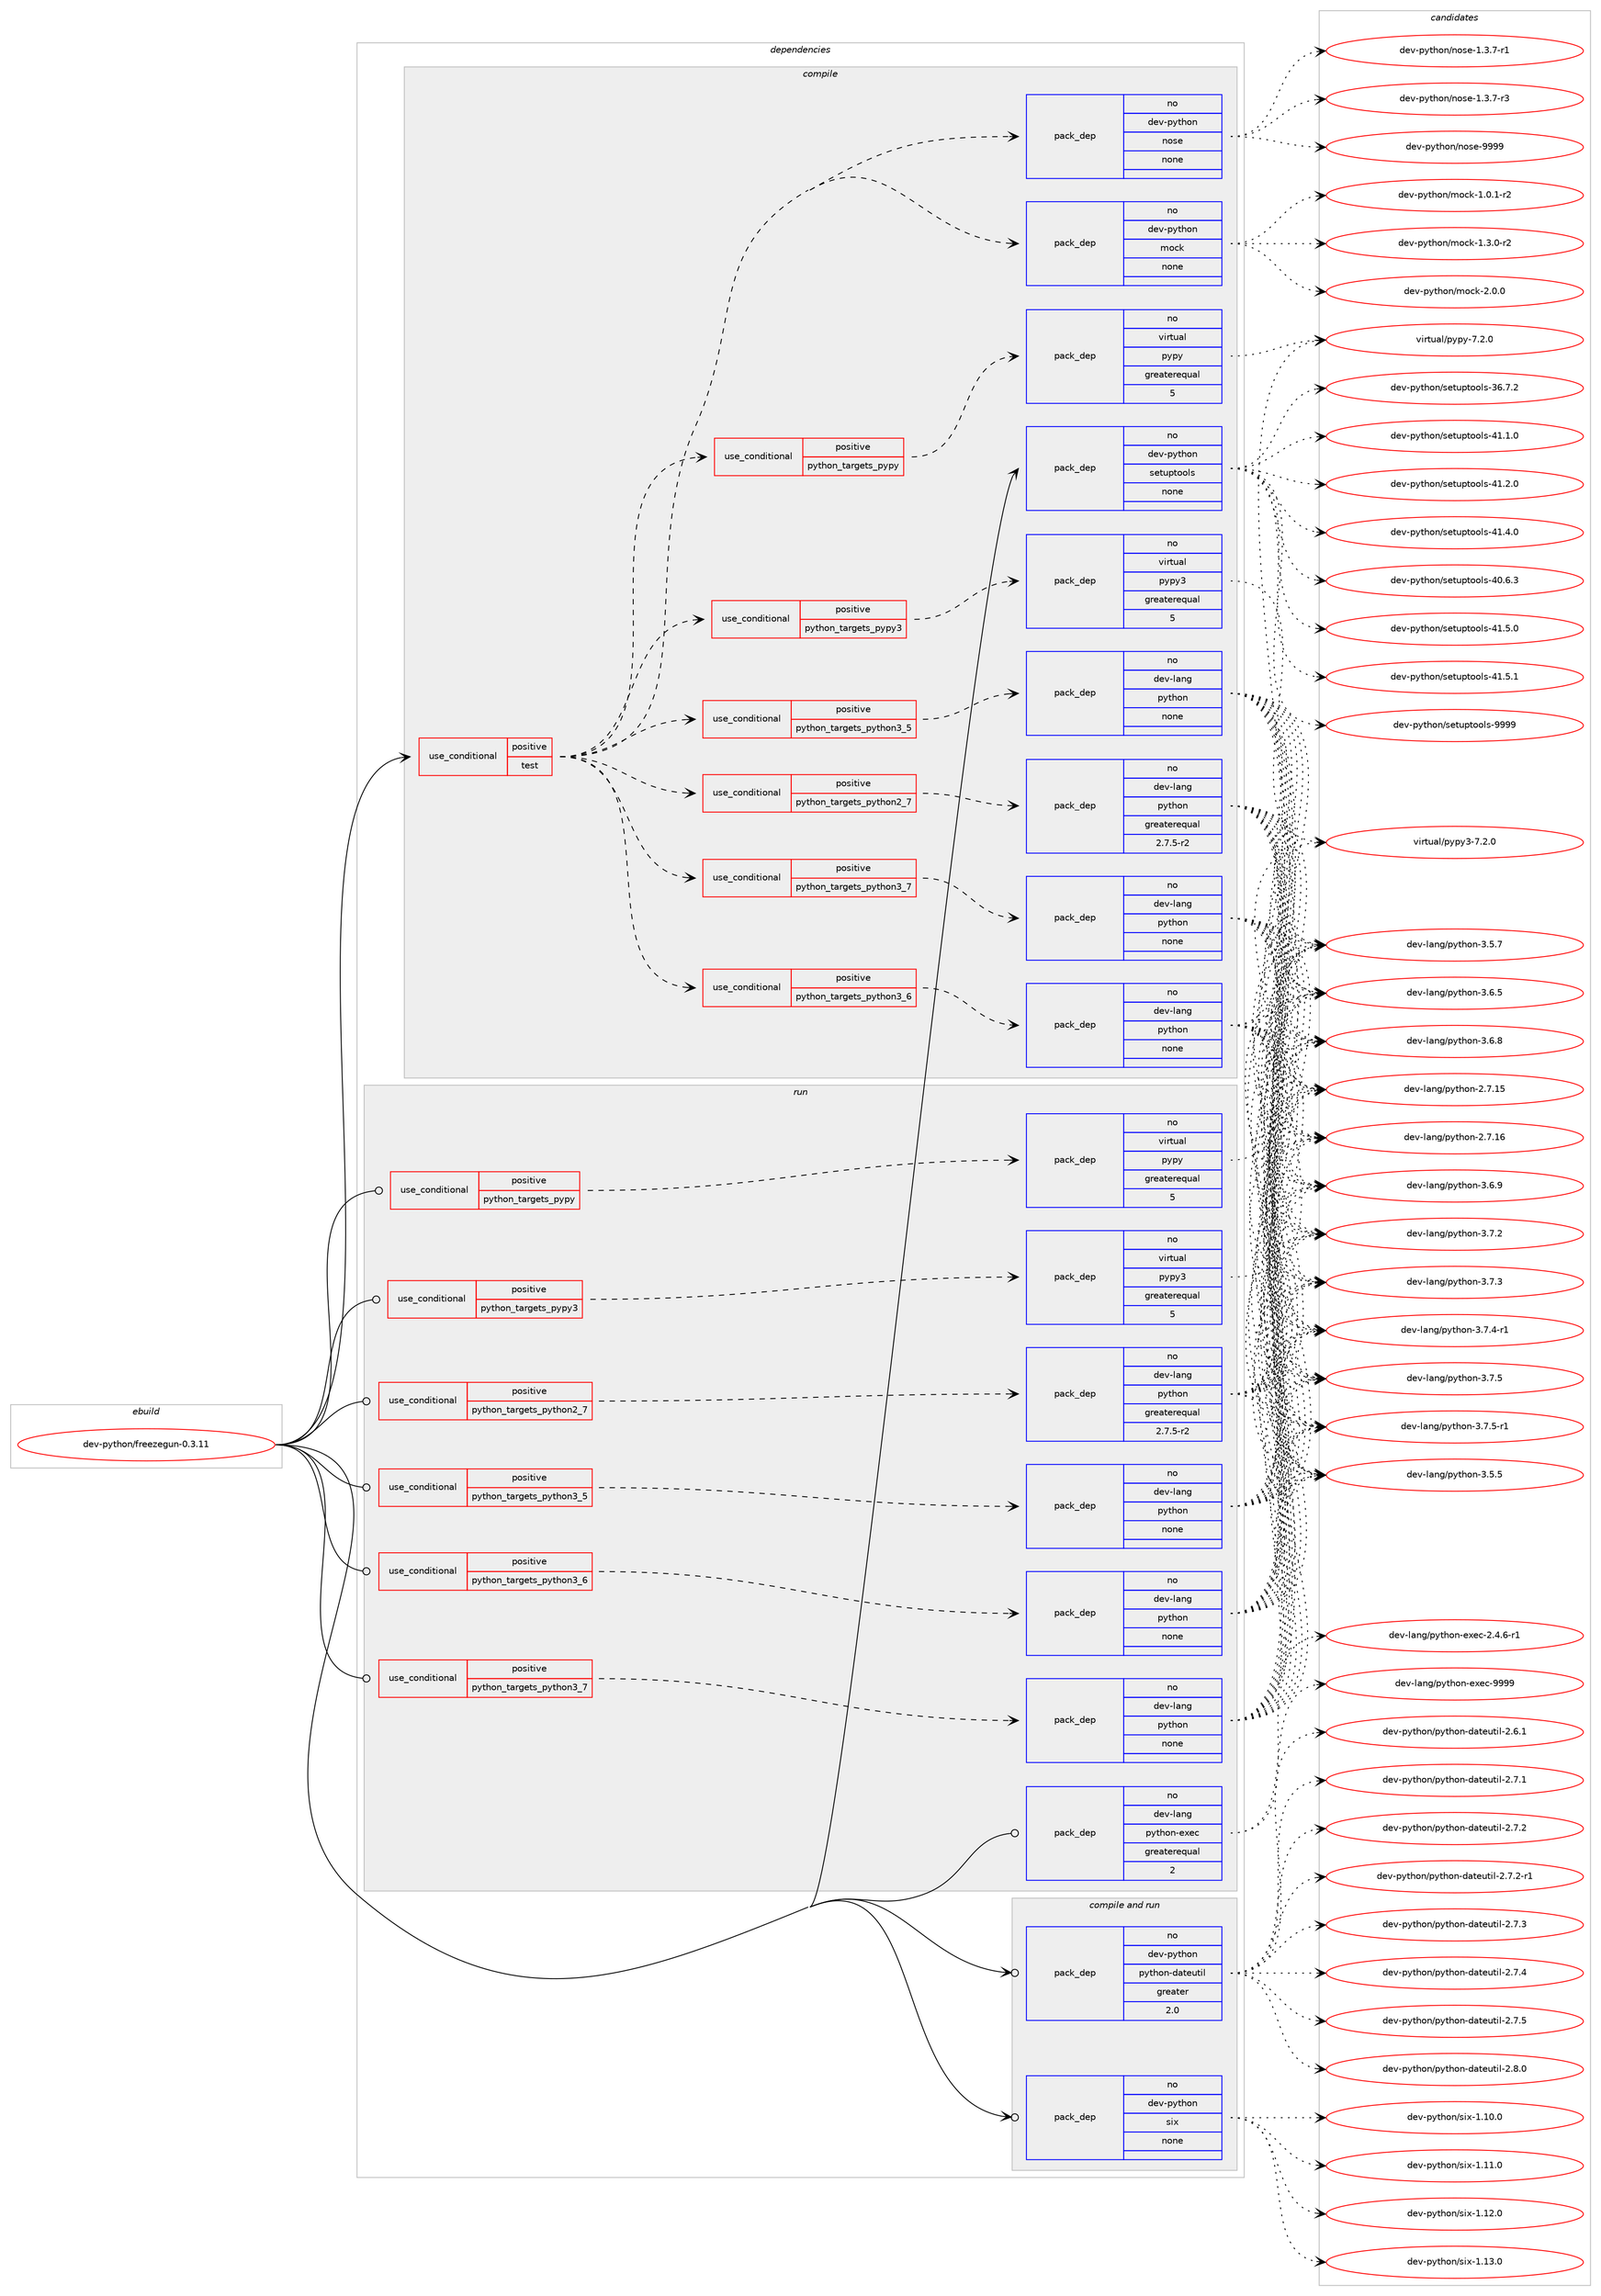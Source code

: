 digraph prolog {

# *************
# Graph options
# *************

newrank=true;
concentrate=true;
compound=true;
graph [rankdir=LR,fontname=Helvetica,fontsize=10,ranksep=1.5];#, ranksep=2.5, nodesep=0.2];
edge  [arrowhead=vee];
node  [fontname=Helvetica,fontsize=10];

# **********
# The ebuild
# **********

subgraph cluster_leftcol {
color=gray;
rank=same;
label=<<i>ebuild</i>>;
id [label="dev-python/freezegun-0.3.11", color=red, width=4, href="../dev-python/freezegun-0.3.11.svg"];
}

# ****************
# The dependencies
# ****************

subgraph cluster_midcol {
color=gray;
label=<<i>dependencies</i>>;
subgraph cluster_compile {
fillcolor="#eeeeee";
style=filled;
label=<<i>compile</i>>;
subgraph cond139757 {
dependency605837 [label=<<TABLE BORDER="0" CELLBORDER="1" CELLSPACING="0" CELLPADDING="4"><TR><TD ROWSPAN="3" CELLPADDING="10">use_conditional</TD></TR><TR><TD>positive</TD></TR><TR><TD>test</TD></TR></TABLE>>, shape=none, color=red];
subgraph cond139758 {
dependency605838 [label=<<TABLE BORDER="0" CELLBORDER="1" CELLSPACING="0" CELLPADDING="4"><TR><TD ROWSPAN="3" CELLPADDING="10">use_conditional</TD></TR><TR><TD>positive</TD></TR><TR><TD>python_targets_pypy</TD></TR></TABLE>>, shape=none, color=red];
subgraph pack454283 {
dependency605839 [label=<<TABLE BORDER="0" CELLBORDER="1" CELLSPACING="0" CELLPADDING="4" WIDTH="220"><TR><TD ROWSPAN="6" CELLPADDING="30">pack_dep</TD></TR><TR><TD WIDTH="110">no</TD></TR><TR><TD>virtual</TD></TR><TR><TD>pypy</TD></TR><TR><TD>greaterequal</TD></TR><TR><TD>5</TD></TR></TABLE>>, shape=none, color=blue];
}
dependency605838:e -> dependency605839:w [weight=20,style="dashed",arrowhead="vee"];
}
dependency605837:e -> dependency605838:w [weight=20,style="dashed",arrowhead="vee"];
subgraph cond139759 {
dependency605840 [label=<<TABLE BORDER="0" CELLBORDER="1" CELLSPACING="0" CELLPADDING="4"><TR><TD ROWSPAN="3" CELLPADDING="10">use_conditional</TD></TR><TR><TD>positive</TD></TR><TR><TD>python_targets_pypy3</TD></TR></TABLE>>, shape=none, color=red];
subgraph pack454284 {
dependency605841 [label=<<TABLE BORDER="0" CELLBORDER="1" CELLSPACING="0" CELLPADDING="4" WIDTH="220"><TR><TD ROWSPAN="6" CELLPADDING="30">pack_dep</TD></TR><TR><TD WIDTH="110">no</TD></TR><TR><TD>virtual</TD></TR><TR><TD>pypy3</TD></TR><TR><TD>greaterequal</TD></TR><TR><TD>5</TD></TR></TABLE>>, shape=none, color=blue];
}
dependency605840:e -> dependency605841:w [weight=20,style="dashed",arrowhead="vee"];
}
dependency605837:e -> dependency605840:w [weight=20,style="dashed",arrowhead="vee"];
subgraph cond139760 {
dependency605842 [label=<<TABLE BORDER="0" CELLBORDER="1" CELLSPACING="0" CELLPADDING="4"><TR><TD ROWSPAN="3" CELLPADDING="10">use_conditional</TD></TR><TR><TD>positive</TD></TR><TR><TD>python_targets_python2_7</TD></TR></TABLE>>, shape=none, color=red];
subgraph pack454285 {
dependency605843 [label=<<TABLE BORDER="0" CELLBORDER="1" CELLSPACING="0" CELLPADDING="4" WIDTH="220"><TR><TD ROWSPAN="6" CELLPADDING="30">pack_dep</TD></TR><TR><TD WIDTH="110">no</TD></TR><TR><TD>dev-lang</TD></TR><TR><TD>python</TD></TR><TR><TD>greaterequal</TD></TR><TR><TD>2.7.5-r2</TD></TR></TABLE>>, shape=none, color=blue];
}
dependency605842:e -> dependency605843:w [weight=20,style="dashed",arrowhead="vee"];
}
dependency605837:e -> dependency605842:w [weight=20,style="dashed",arrowhead="vee"];
subgraph cond139761 {
dependency605844 [label=<<TABLE BORDER="0" CELLBORDER="1" CELLSPACING="0" CELLPADDING="4"><TR><TD ROWSPAN="3" CELLPADDING="10">use_conditional</TD></TR><TR><TD>positive</TD></TR><TR><TD>python_targets_python3_5</TD></TR></TABLE>>, shape=none, color=red];
subgraph pack454286 {
dependency605845 [label=<<TABLE BORDER="0" CELLBORDER="1" CELLSPACING="0" CELLPADDING="4" WIDTH="220"><TR><TD ROWSPAN="6" CELLPADDING="30">pack_dep</TD></TR><TR><TD WIDTH="110">no</TD></TR><TR><TD>dev-lang</TD></TR><TR><TD>python</TD></TR><TR><TD>none</TD></TR><TR><TD></TD></TR></TABLE>>, shape=none, color=blue];
}
dependency605844:e -> dependency605845:w [weight=20,style="dashed",arrowhead="vee"];
}
dependency605837:e -> dependency605844:w [weight=20,style="dashed",arrowhead="vee"];
subgraph cond139762 {
dependency605846 [label=<<TABLE BORDER="0" CELLBORDER="1" CELLSPACING="0" CELLPADDING="4"><TR><TD ROWSPAN="3" CELLPADDING="10">use_conditional</TD></TR><TR><TD>positive</TD></TR><TR><TD>python_targets_python3_6</TD></TR></TABLE>>, shape=none, color=red];
subgraph pack454287 {
dependency605847 [label=<<TABLE BORDER="0" CELLBORDER="1" CELLSPACING="0" CELLPADDING="4" WIDTH="220"><TR><TD ROWSPAN="6" CELLPADDING="30">pack_dep</TD></TR><TR><TD WIDTH="110">no</TD></TR><TR><TD>dev-lang</TD></TR><TR><TD>python</TD></TR><TR><TD>none</TD></TR><TR><TD></TD></TR></TABLE>>, shape=none, color=blue];
}
dependency605846:e -> dependency605847:w [weight=20,style="dashed",arrowhead="vee"];
}
dependency605837:e -> dependency605846:w [weight=20,style="dashed",arrowhead="vee"];
subgraph cond139763 {
dependency605848 [label=<<TABLE BORDER="0" CELLBORDER="1" CELLSPACING="0" CELLPADDING="4"><TR><TD ROWSPAN="3" CELLPADDING="10">use_conditional</TD></TR><TR><TD>positive</TD></TR><TR><TD>python_targets_python3_7</TD></TR></TABLE>>, shape=none, color=red];
subgraph pack454288 {
dependency605849 [label=<<TABLE BORDER="0" CELLBORDER="1" CELLSPACING="0" CELLPADDING="4" WIDTH="220"><TR><TD ROWSPAN="6" CELLPADDING="30">pack_dep</TD></TR><TR><TD WIDTH="110">no</TD></TR><TR><TD>dev-lang</TD></TR><TR><TD>python</TD></TR><TR><TD>none</TD></TR><TR><TD></TD></TR></TABLE>>, shape=none, color=blue];
}
dependency605848:e -> dependency605849:w [weight=20,style="dashed",arrowhead="vee"];
}
dependency605837:e -> dependency605848:w [weight=20,style="dashed",arrowhead="vee"];
subgraph pack454289 {
dependency605850 [label=<<TABLE BORDER="0" CELLBORDER="1" CELLSPACING="0" CELLPADDING="4" WIDTH="220"><TR><TD ROWSPAN="6" CELLPADDING="30">pack_dep</TD></TR><TR><TD WIDTH="110">no</TD></TR><TR><TD>dev-python</TD></TR><TR><TD>mock</TD></TR><TR><TD>none</TD></TR><TR><TD></TD></TR></TABLE>>, shape=none, color=blue];
}
dependency605837:e -> dependency605850:w [weight=20,style="dashed",arrowhead="vee"];
subgraph pack454290 {
dependency605851 [label=<<TABLE BORDER="0" CELLBORDER="1" CELLSPACING="0" CELLPADDING="4" WIDTH="220"><TR><TD ROWSPAN="6" CELLPADDING="30">pack_dep</TD></TR><TR><TD WIDTH="110">no</TD></TR><TR><TD>dev-python</TD></TR><TR><TD>nose</TD></TR><TR><TD>none</TD></TR><TR><TD></TD></TR></TABLE>>, shape=none, color=blue];
}
dependency605837:e -> dependency605851:w [weight=20,style="dashed",arrowhead="vee"];
}
id:e -> dependency605837:w [weight=20,style="solid",arrowhead="vee"];
subgraph pack454291 {
dependency605852 [label=<<TABLE BORDER="0" CELLBORDER="1" CELLSPACING="0" CELLPADDING="4" WIDTH="220"><TR><TD ROWSPAN="6" CELLPADDING="30">pack_dep</TD></TR><TR><TD WIDTH="110">no</TD></TR><TR><TD>dev-python</TD></TR><TR><TD>setuptools</TD></TR><TR><TD>none</TD></TR><TR><TD></TD></TR></TABLE>>, shape=none, color=blue];
}
id:e -> dependency605852:w [weight=20,style="solid",arrowhead="vee"];
}
subgraph cluster_compileandrun {
fillcolor="#eeeeee";
style=filled;
label=<<i>compile and run</i>>;
subgraph pack454292 {
dependency605853 [label=<<TABLE BORDER="0" CELLBORDER="1" CELLSPACING="0" CELLPADDING="4" WIDTH="220"><TR><TD ROWSPAN="6" CELLPADDING="30">pack_dep</TD></TR><TR><TD WIDTH="110">no</TD></TR><TR><TD>dev-python</TD></TR><TR><TD>python-dateutil</TD></TR><TR><TD>greater</TD></TR><TR><TD>2.0</TD></TR></TABLE>>, shape=none, color=blue];
}
id:e -> dependency605853:w [weight=20,style="solid",arrowhead="odotvee"];
subgraph pack454293 {
dependency605854 [label=<<TABLE BORDER="0" CELLBORDER="1" CELLSPACING="0" CELLPADDING="4" WIDTH="220"><TR><TD ROWSPAN="6" CELLPADDING="30">pack_dep</TD></TR><TR><TD WIDTH="110">no</TD></TR><TR><TD>dev-python</TD></TR><TR><TD>six</TD></TR><TR><TD>none</TD></TR><TR><TD></TD></TR></TABLE>>, shape=none, color=blue];
}
id:e -> dependency605854:w [weight=20,style="solid",arrowhead="odotvee"];
}
subgraph cluster_run {
fillcolor="#eeeeee";
style=filled;
label=<<i>run</i>>;
subgraph cond139764 {
dependency605855 [label=<<TABLE BORDER="0" CELLBORDER="1" CELLSPACING="0" CELLPADDING="4"><TR><TD ROWSPAN="3" CELLPADDING="10">use_conditional</TD></TR><TR><TD>positive</TD></TR><TR><TD>python_targets_pypy</TD></TR></TABLE>>, shape=none, color=red];
subgraph pack454294 {
dependency605856 [label=<<TABLE BORDER="0" CELLBORDER="1" CELLSPACING="0" CELLPADDING="4" WIDTH="220"><TR><TD ROWSPAN="6" CELLPADDING="30">pack_dep</TD></TR><TR><TD WIDTH="110">no</TD></TR><TR><TD>virtual</TD></TR><TR><TD>pypy</TD></TR><TR><TD>greaterequal</TD></TR><TR><TD>5</TD></TR></TABLE>>, shape=none, color=blue];
}
dependency605855:e -> dependency605856:w [weight=20,style="dashed",arrowhead="vee"];
}
id:e -> dependency605855:w [weight=20,style="solid",arrowhead="odot"];
subgraph cond139765 {
dependency605857 [label=<<TABLE BORDER="0" CELLBORDER="1" CELLSPACING="0" CELLPADDING="4"><TR><TD ROWSPAN="3" CELLPADDING="10">use_conditional</TD></TR><TR><TD>positive</TD></TR><TR><TD>python_targets_pypy3</TD></TR></TABLE>>, shape=none, color=red];
subgraph pack454295 {
dependency605858 [label=<<TABLE BORDER="0" CELLBORDER="1" CELLSPACING="0" CELLPADDING="4" WIDTH="220"><TR><TD ROWSPAN="6" CELLPADDING="30">pack_dep</TD></TR><TR><TD WIDTH="110">no</TD></TR><TR><TD>virtual</TD></TR><TR><TD>pypy3</TD></TR><TR><TD>greaterequal</TD></TR><TR><TD>5</TD></TR></TABLE>>, shape=none, color=blue];
}
dependency605857:e -> dependency605858:w [weight=20,style="dashed",arrowhead="vee"];
}
id:e -> dependency605857:w [weight=20,style="solid",arrowhead="odot"];
subgraph cond139766 {
dependency605859 [label=<<TABLE BORDER="0" CELLBORDER="1" CELLSPACING="0" CELLPADDING="4"><TR><TD ROWSPAN="3" CELLPADDING="10">use_conditional</TD></TR><TR><TD>positive</TD></TR><TR><TD>python_targets_python2_7</TD></TR></TABLE>>, shape=none, color=red];
subgraph pack454296 {
dependency605860 [label=<<TABLE BORDER="0" CELLBORDER="1" CELLSPACING="0" CELLPADDING="4" WIDTH="220"><TR><TD ROWSPAN="6" CELLPADDING="30">pack_dep</TD></TR><TR><TD WIDTH="110">no</TD></TR><TR><TD>dev-lang</TD></TR><TR><TD>python</TD></TR><TR><TD>greaterequal</TD></TR><TR><TD>2.7.5-r2</TD></TR></TABLE>>, shape=none, color=blue];
}
dependency605859:e -> dependency605860:w [weight=20,style="dashed",arrowhead="vee"];
}
id:e -> dependency605859:w [weight=20,style="solid",arrowhead="odot"];
subgraph cond139767 {
dependency605861 [label=<<TABLE BORDER="0" CELLBORDER="1" CELLSPACING="0" CELLPADDING="4"><TR><TD ROWSPAN="3" CELLPADDING="10">use_conditional</TD></TR><TR><TD>positive</TD></TR><TR><TD>python_targets_python3_5</TD></TR></TABLE>>, shape=none, color=red];
subgraph pack454297 {
dependency605862 [label=<<TABLE BORDER="0" CELLBORDER="1" CELLSPACING="0" CELLPADDING="4" WIDTH="220"><TR><TD ROWSPAN="6" CELLPADDING="30">pack_dep</TD></TR><TR><TD WIDTH="110">no</TD></TR><TR><TD>dev-lang</TD></TR><TR><TD>python</TD></TR><TR><TD>none</TD></TR><TR><TD></TD></TR></TABLE>>, shape=none, color=blue];
}
dependency605861:e -> dependency605862:w [weight=20,style="dashed",arrowhead="vee"];
}
id:e -> dependency605861:w [weight=20,style="solid",arrowhead="odot"];
subgraph cond139768 {
dependency605863 [label=<<TABLE BORDER="0" CELLBORDER="1" CELLSPACING="0" CELLPADDING="4"><TR><TD ROWSPAN="3" CELLPADDING="10">use_conditional</TD></TR><TR><TD>positive</TD></TR><TR><TD>python_targets_python3_6</TD></TR></TABLE>>, shape=none, color=red];
subgraph pack454298 {
dependency605864 [label=<<TABLE BORDER="0" CELLBORDER="1" CELLSPACING="0" CELLPADDING="4" WIDTH="220"><TR><TD ROWSPAN="6" CELLPADDING="30">pack_dep</TD></TR><TR><TD WIDTH="110">no</TD></TR><TR><TD>dev-lang</TD></TR><TR><TD>python</TD></TR><TR><TD>none</TD></TR><TR><TD></TD></TR></TABLE>>, shape=none, color=blue];
}
dependency605863:e -> dependency605864:w [weight=20,style="dashed",arrowhead="vee"];
}
id:e -> dependency605863:w [weight=20,style="solid",arrowhead="odot"];
subgraph cond139769 {
dependency605865 [label=<<TABLE BORDER="0" CELLBORDER="1" CELLSPACING="0" CELLPADDING="4"><TR><TD ROWSPAN="3" CELLPADDING="10">use_conditional</TD></TR><TR><TD>positive</TD></TR><TR><TD>python_targets_python3_7</TD></TR></TABLE>>, shape=none, color=red];
subgraph pack454299 {
dependency605866 [label=<<TABLE BORDER="0" CELLBORDER="1" CELLSPACING="0" CELLPADDING="4" WIDTH="220"><TR><TD ROWSPAN="6" CELLPADDING="30">pack_dep</TD></TR><TR><TD WIDTH="110">no</TD></TR><TR><TD>dev-lang</TD></TR><TR><TD>python</TD></TR><TR><TD>none</TD></TR><TR><TD></TD></TR></TABLE>>, shape=none, color=blue];
}
dependency605865:e -> dependency605866:w [weight=20,style="dashed",arrowhead="vee"];
}
id:e -> dependency605865:w [weight=20,style="solid",arrowhead="odot"];
subgraph pack454300 {
dependency605867 [label=<<TABLE BORDER="0" CELLBORDER="1" CELLSPACING="0" CELLPADDING="4" WIDTH="220"><TR><TD ROWSPAN="6" CELLPADDING="30">pack_dep</TD></TR><TR><TD WIDTH="110">no</TD></TR><TR><TD>dev-lang</TD></TR><TR><TD>python-exec</TD></TR><TR><TD>greaterequal</TD></TR><TR><TD>2</TD></TR></TABLE>>, shape=none, color=blue];
}
id:e -> dependency605867:w [weight=20,style="solid",arrowhead="odot"];
}
}

# **************
# The candidates
# **************

subgraph cluster_choices {
rank=same;
color=gray;
label=<<i>candidates</i>>;

subgraph choice454283 {
color=black;
nodesep=1;
choice1181051141161179710847112121112121455546504648 [label="virtual/pypy-7.2.0", color=red, width=4,href="../virtual/pypy-7.2.0.svg"];
dependency605839:e -> choice1181051141161179710847112121112121455546504648:w [style=dotted,weight="100"];
}
subgraph choice454284 {
color=black;
nodesep=1;
choice118105114116117971084711212111212151455546504648 [label="virtual/pypy3-7.2.0", color=red, width=4,href="../virtual/pypy3-7.2.0.svg"];
dependency605841:e -> choice118105114116117971084711212111212151455546504648:w [style=dotted,weight="100"];
}
subgraph choice454285 {
color=black;
nodesep=1;
choice10010111845108971101034711212111610411111045504655464953 [label="dev-lang/python-2.7.15", color=red, width=4,href="../dev-lang/python-2.7.15.svg"];
choice10010111845108971101034711212111610411111045504655464954 [label="dev-lang/python-2.7.16", color=red, width=4,href="../dev-lang/python-2.7.16.svg"];
choice100101118451089711010347112121116104111110455146534653 [label="dev-lang/python-3.5.5", color=red, width=4,href="../dev-lang/python-3.5.5.svg"];
choice100101118451089711010347112121116104111110455146534655 [label="dev-lang/python-3.5.7", color=red, width=4,href="../dev-lang/python-3.5.7.svg"];
choice100101118451089711010347112121116104111110455146544653 [label="dev-lang/python-3.6.5", color=red, width=4,href="../dev-lang/python-3.6.5.svg"];
choice100101118451089711010347112121116104111110455146544656 [label="dev-lang/python-3.6.8", color=red, width=4,href="../dev-lang/python-3.6.8.svg"];
choice100101118451089711010347112121116104111110455146544657 [label="dev-lang/python-3.6.9", color=red, width=4,href="../dev-lang/python-3.6.9.svg"];
choice100101118451089711010347112121116104111110455146554650 [label="dev-lang/python-3.7.2", color=red, width=4,href="../dev-lang/python-3.7.2.svg"];
choice100101118451089711010347112121116104111110455146554651 [label="dev-lang/python-3.7.3", color=red, width=4,href="../dev-lang/python-3.7.3.svg"];
choice1001011184510897110103471121211161041111104551465546524511449 [label="dev-lang/python-3.7.4-r1", color=red, width=4,href="../dev-lang/python-3.7.4-r1.svg"];
choice100101118451089711010347112121116104111110455146554653 [label="dev-lang/python-3.7.5", color=red, width=4,href="../dev-lang/python-3.7.5.svg"];
choice1001011184510897110103471121211161041111104551465546534511449 [label="dev-lang/python-3.7.5-r1", color=red, width=4,href="../dev-lang/python-3.7.5-r1.svg"];
dependency605843:e -> choice10010111845108971101034711212111610411111045504655464953:w [style=dotted,weight="100"];
dependency605843:e -> choice10010111845108971101034711212111610411111045504655464954:w [style=dotted,weight="100"];
dependency605843:e -> choice100101118451089711010347112121116104111110455146534653:w [style=dotted,weight="100"];
dependency605843:e -> choice100101118451089711010347112121116104111110455146534655:w [style=dotted,weight="100"];
dependency605843:e -> choice100101118451089711010347112121116104111110455146544653:w [style=dotted,weight="100"];
dependency605843:e -> choice100101118451089711010347112121116104111110455146544656:w [style=dotted,weight="100"];
dependency605843:e -> choice100101118451089711010347112121116104111110455146544657:w [style=dotted,weight="100"];
dependency605843:e -> choice100101118451089711010347112121116104111110455146554650:w [style=dotted,weight="100"];
dependency605843:e -> choice100101118451089711010347112121116104111110455146554651:w [style=dotted,weight="100"];
dependency605843:e -> choice1001011184510897110103471121211161041111104551465546524511449:w [style=dotted,weight="100"];
dependency605843:e -> choice100101118451089711010347112121116104111110455146554653:w [style=dotted,weight="100"];
dependency605843:e -> choice1001011184510897110103471121211161041111104551465546534511449:w [style=dotted,weight="100"];
}
subgraph choice454286 {
color=black;
nodesep=1;
choice10010111845108971101034711212111610411111045504655464953 [label="dev-lang/python-2.7.15", color=red, width=4,href="../dev-lang/python-2.7.15.svg"];
choice10010111845108971101034711212111610411111045504655464954 [label="dev-lang/python-2.7.16", color=red, width=4,href="../dev-lang/python-2.7.16.svg"];
choice100101118451089711010347112121116104111110455146534653 [label="dev-lang/python-3.5.5", color=red, width=4,href="../dev-lang/python-3.5.5.svg"];
choice100101118451089711010347112121116104111110455146534655 [label="dev-lang/python-3.5.7", color=red, width=4,href="../dev-lang/python-3.5.7.svg"];
choice100101118451089711010347112121116104111110455146544653 [label="dev-lang/python-3.6.5", color=red, width=4,href="../dev-lang/python-3.6.5.svg"];
choice100101118451089711010347112121116104111110455146544656 [label="dev-lang/python-3.6.8", color=red, width=4,href="../dev-lang/python-3.6.8.svg"];
choice100101118451089711010347112121116104111110455146544657 [label="dev-lang/python-3.6.9", color=red, width=4,href="../dev-lang/python-3.6.9.svg"];
choice100101118451089711010347112121116104111110455146554650 [label="dev-lang/python-3.7.2", color=red, width=4,href="../dev-lang/python-3.7.2.svg"];
choice100101118451089711010347112121116104111110455146554651 [label="dev-lang/python-3.7.3", color=red, width=4,href="../dev-lang/python-3.7.3.svg"];
choice1001011184510897110103471121211161041111104551465546524511449 [label="dev-lang/python-3.7.4-r1", color=red, width=4,href="../dev-lang/python-3.7.4-r1.svg"];
choice100101118451089711010347112121116104111110455146554653 [label="dev-lang/python-3.7.5", color=red, width=4,href="../dev-lang/python-3.7.5.svg"];
choice1001011184510897110103471121211161041111104551465546534511449 [label="dev-lang/python-3.7.5-r1", color=red, width=4,href="../dev-lang/python-3.7.5-r1.svg"];
dependency605845:e -> choice10010111845108971101034711212111610411111045504655464953:w [style=dotted,weight="100"];
dependency605845:e -> choice10010111845108971101034711212111610411111045504655464954:w [style=dotted,weight="100"];
dependency605845:e -> choice100101118451089711010347112121116104111110455146534653:w [style=dotted,weight="100"];
dependency605845:e -> choice100101118451089711010347112121116104111110455146534655:w [style=dotted,weight="100"];
dependency605845:e -> choice100101118451089711010347112121116104111110455146544653:w [style=dotted,weight="100"];
dependency605845:e -> choice100101118451089711010347112121116104111110455146544656:w [style=dotted,weight="100"];
dependency605845:e -> choice100101118451089711010347112121116104111110455146544657:w [style=dotted,weight="100"];
dependency605845:e -> choice100101118451089711010347112121116104111110455146554650:w [style=dotted,weight="100"];
dependency605845:e -> choice100101118451089711010347112121116104111110455146554651:w [style=dotted,weight="100"];
dependency605845:e -> choice1001011184510897110103471121211161041111104551465546524511449:w [style=dotted,weight="100"];
dependency605845:e -> choice100101118451089711010347112121116104111110455146554653:w [style=dotted,weight="100"];
dependency605845:e -> choice1001011184510897110103471121211161041111104551465546534511449:w [style=dotted,weight="100"];
}
subgraph choice454287 {
color=black;
nodesep=1;
choice10010111845108971101034711212111610411111045504655464953 [label="dev-lang/python-2.7.15", color=red, width=4,href="../dev-lang/python-2.7.15.svg"];
choice10010111845108971101034711212111610411111045504655464954 [label="dev-lang/python-2.7.16", color=red, width=4,href="../dev-lang/python-2.7.16.svg"];
choice100101118451089711010347112121116104111110455146534653 [label="dev-lang/python-3.5.5", color=red, width=4,href="../dev-lang/python-3.5.5.svg"];
choice100101118451089711010347112121116104111110455146534655 [label="dev-lang/python-3.5.7", color=red, width=4,href="../dev-lang/python-3.5.7.svg"];
choice100101118451089711010347112121116104111110455146544653 [label="dev-lang/python-3.6.5", color=red, width=4,href="../dev-lang/python-3.6.5.svg"];
choice100101118451089711010347112121116104111110455146544656 [label="dev-lang/python-3.6.8", color=red, width=4,href="../dev-lang/python-3.6.8.svg"];
choice100101118451089711010347112121116104111110455146544657 [label="dev-lang/python-3.6.9", color=red, width=4,href="../dev-lang/python-3.6.9.svg"];
choice100101118451089711010347112121116104111110455146554650 [label="dev-lang/python-3.7.2", color=red, width=4,href="../dev-lang/python-3.7.2.svg"];
choice100101118451089711010347112121116104111110455146554651 [label="dev-lang/python-3.7.3", color=red, width=4,href="../dev-lang/python-3.7.3.svg"];
choice1001011184510897110103471121211161041111104551465546524511449 [label="dev-lang/python-3.7.4-r1", color=red, width=4,href="../dev-lang/python-3.7.4-r1.svg"];
choice100101118451089711010347112121116104111110455146554653 [label="dev-lang/python-3.7.5", color=red, width=4,href="../dev-lang/python-3.7.5.svg"];
choice1001011184510897110103471121211161041111104551465546534511449 [label="dev-lang/python-3.7.5-r1", color=red, width=4,href="../dev-lang/python-3.7.5-r1.svg"];
dependency605847:e -> choice10010111845108971101034711212111610411111045504655464953:w [style=dotted,weight="100"];
dependency605847:e -> choice10010111845108971101034711212111610411111045504655464954:w [style=dotted,weight="100"];
dependency605847:e -> choice100101118451089711010347112121116104111110455146534653:w [style=dotted,weight="100"];
dependency605847:e -> choice100101118451089711010347112121116104111110455146534655:w [style=dotted,weight="100"];
dependency605847:e -> choice100101118451089711010347112121116104111110455146544653:w [style=dotted,weight="100"];
dependency605847:e -> choice100101118451089711010347112121116104111110455146544656:w [style=dotted,weight="100"];
dependency605847:e -> choice100101118451089711010347112121116104111110455146544657:w [style=dotted,weight="100"];
dependency605847:e -> choice100101118451089711010347112121116104111110455146554650:w [style=dotted,weight="100"];
dependency605847:e -> choice100101118451089711010347112121116104111110455146554651:w [style=dotted,weight="100"];
dependency605847:e -> choice1001011184510897110103471121211161041111104551465546524511449:w [style=dotted,weight="100"];
dependency605847:e -> choice100101118451089711010347112121116104111110455146554653:w [style=dotted,weight="100"];
dependency605847:e -> choice1001011184510897110103471121211161041111104551465546534511449:w [style=dotted,weight="100"];
}
subgraph choice454288 {
color=black;
nodesep=1;
choice10010111845108971101034711212111610411111045504655464953 [label="dev-lang/python-2.7.15", color=red, width=4,href="../dev-lang/python-2.7.15.svg"];
choice10010111845108971101034711212111610411111045504655464954 [label="dev-lang/python-2.7.16", color=red, width=4,href="../dev-lang/python-2.7.16.svg"];
choice100101118451089711010347112121116104111110455146534653 [label="dev-lang/python-3.5.5", color=red, width=4,href="../dev-lang/python-3.5.5.svg"];
choice100101118451089711010347112121116104111110455146534655 [label="dev-lang/python-3.5.7", color=red, width=4,href="../dev-lang/python-3.5.7.svg"];
choice100101118451089711010347112121116104111110455146544653 [label="dev-lang/python-3.6.5", color=red, width=4,href="../dev-lang/python-3.6.5.svg"];
choice100101118451089711010347112121116104111110455146544656 [label="dev-lang/python-3.6.8", color=red, width=4,href="../dev-lang/python-3.6.8.svg"];
choice100101118451089711010347112121116104111110455146544657 [label="dev-lang/python-3.6.9", color=red, width=4,href="../dev-lang/python-3.6.9.svg"];
choice100101118451089711010347112121116104111110455146554650 [label="dev-lang/python-3.7.2", color=red, width=4,href="../dev-lang/python-3.7.2.svg"];
choice100101118451089711010347112121116104111110455146554651 [label="dev-lang/python-3.7.3", color=red, width=4,href="../dev-lang/python-3.7.3.svg"];
choice1001011184510897110103471121211161041111104551465546524511449 [label="dev-lang/python-3.7.4-r1", color=red, width=4,href="../dev-lang/python-3.7.4-r1.svg"];
choice100101118451089711010347112121116104111110455146554653 [label="dev-lang/python-3.7.5", color=red, width=4,href="../dev-lang/python-3.7.5.svg"];
choice1001011184510897110103471121211161041111104551465546534511449 [label="dev-lang/python-3.7.5-r1", color=red, width=4,href="../dev-lang/python-3.7.5-r1.svg"];
dependency605849:e -> choice10010111845108971101034711212111610411111045504655464953:w [style=dotted,weight="100"];
dependency605849:e -> choice10010111845108971101034711212111610411111045504655464954:w [style=dotted,weight="100"];
dependency605849:e -> choice100101118451089711010347112121116104111110455146534653:w [style=dotted,weight="100"];
dependency605849:e -> choice100101118451089711010347112121116104111110455146534655:w [style=dotted,weight="100"];
dependency605849:e -> choice100101118451089711010347112121116104111110455146544653:w [style=dotted,weight="100"];
dependency605849:e -> choice100101118451089711010347112121116104111110455146544656:w [style=dotted,weight="100"];
dependency605849:e -> choice100101118451089711010347112121116104111110455146544657:w [style=dotted,weight="100"];
dependency605849:e -> choice100101118451089711010347112121116104111110455146554650:w [style=dotted,weight="100"];
dependency605849:e -> choice100101118451089711010347112121116104111110455146554651:w [style=dotted,weight="100"];
dependency605849:e -> choice1001011184510897110103471121211161041111104551465546524511449:w [style=dotted,weight="100"];
dependency605849:e -> choice100101118451089711010347112121116104111110455146554653:w [style=dotted,weight="100"];
dependency605849:e -> choice1001011184510897110103471121211161041111104551465546534511449:w [style=dotted,weight="100"];
}
subgraph choice454289 {
color=black;
nodesep=1;
choice1001011184511212111610411111047109111991074549464846494511450 [label="dev-python/mock-1.0.1-r2", color=red, width=4,href="../dev-python/mock-1.0.1-r2.svg"];
choice1001011184511212111610411111047109111991074549465146484511450 [label="dev-python/mock-1.3.0-r2", color=red, width=4,href="../dev-python/mock-1.3.0-r2.svg"];
choice100101118451121211161041111104710911199107455046484648 [label="dev-python/mock-2.0.0", color=red, width=4,href="../dev-python/mock-2.0.0.svg"];
dependency605850:e -> choice1001011184511212111610411111047109111991074549464846494511450:w [style=dotted,weight="100"];
dependency605850:e -> choice1001011184511212111610411111047109111991074549465146484511450:w [style=dotted,weight="100"];
dependency605850:e -> choice100101118451121211161041111104710911199107455046484648:w [style=dotted,weight="100"];
}
subgraph choice454290 {
color=black;
nodesep=1;
choice10010111845112121116104111110471101111151014549465146554511449 [label="dev-python/nose-1.3.7-r1", color=red, width=4,href="../dev-python/nose-1.3.7-r1.svg"];
choice10010111845112121116104111110471101111151014549465146554511451 [label="dev-python/nose-1.3.7-r3", color=red, width=4,href="../dev-python/nose-1.3.7-r3.svg"];
choice10010111845112121116104111110471101111151014557575757 [label="dev-python/nose-9999", color=red, width=4,href="../dev-python/nose-9999.svg"];
dependency605851:e -> choice10010111845112121116104111110471101111151014549465146554511449:w [style=dotted,weight="100"];
dependency605851:e -> choice10010111845112121116104111110471101111151014549465146554511451:w [style=dotted,weight="100"];
dependency605851:e -> choice10010111845112121116104111110471101111151014557575757:w [style=dotted,weight="100"];
}
subgraph choice454291 {
color=black;
nodesep=1;
choice100101118451121211161041111104711510111611711211611111110811545515446554650 [label="dev-python/setuptools-36.7.2", color=red, width=4,href="../dev-python/setuptools-36.7.2.svg"];
choice100101118451121211161041111104711510111611711211611111110811545524846544651 [label="dev-python/setuptools-40.6.3", color=red, width=4,href="../dev-python/setuptools-40.6.3.svg"];
choice100101118451121211161041111104711510111611711211611111110811545524946494648 [label="dev-python/setuptools-41.1.0", color=red, width=4,href="../dev-python/setuptools-41.1.0.svg"];
choice100101118451121211161041111104711510111611711211611111110811545524946504648 [label="dev-python/setuptools-41.2.0", color=red, width=4,href="../dev-python/setuptools-41.2.0.svg"];
choice100101118451121211161041111104711510111611711211611111110811545524946524648 [label="dev-python/setuptools-41.4.0", color=red, width=4,href="../dev-python/setuptools-41.4.0.svg"];
choice100101118451121211161041111104711510111611711211611111110811545524946534648 [label="dev-python/setuptools-41.5.0", color=red, width=4,href="../dev-python/setuptools-41.5.0.svg"];
choice100101118451121211161041111104711510111611711211611111110811545524946534649 [label="dev-python/setuptools-41.5.1", color=red, width=4,href="../dev-python/setuptools-41.5.1.svg"];
choice10010111845112121116104111110471151011161171121161111111081154557575757 [label="dev-python/setuptools-9999", color=red, width=4,href="../dev-python/setuptools-9999.svg"];
dependency605852:e -> choice100101118451121211161041111104711510111611711211611111110811545515446554650:w [style=dotted,weight="100"];
dependency605852:e -> choice100101118451121211161041111104711510111611711211611111110811545524846544651:w [style=dotted,weight="100"];
dependency605852:e -> choice100101118451121211161041111104711510111611711211611111110811545524946494648:w [style=dotted,weight="100"];
dependency605852:e -> choice100101118451121211161041111104711510111611711211611111110811545524946504648:w [style=dotted,weight="100"];
dependency605852:e -> choice100101118451121211161041111104711510111611711211611111110811545524946524648:w [style=dotted,weight="100"];
dependency605852:e -> choice100101118451121211161041111104711510111611711211611111110811545524946534648:w [style=dotted,weight="100"];
dependency605852:e -> choice100101118451121211161041111104711510111611711211611111110811545524946534649:w [style=dotted,weight="100"];
dependency605852:e -> choice10010111845112121116104111110471151011161171121161111111081154557575757:w [style=dotted,weight="100"];
}
subgraph choice454292 {
color=black;
nodesep=1;
choice10010111845112121116104111110471121211161041111104510097116101117116105108455046544649 [label="dev-python/python-dateutil-2.6.1", color=red, width=4,href="../dev-python/python-dateutil-2.6.1.svg"];
choice10010111845112121116104111110471121211161041111104510097116101117116105108455046554649 [label="dev-python/python-dateutil-2.7.1", color=red, width=4,href="../dev-python/python-dateutil-2.7.1.svg"];
choice10010111845112121116104111110471121211161041111104510097116101117116105108455046554650 [label="dev-python/python-dateutil-2.7.2", color=red, width=4,href="../dev-python/python-dateutil-2.7.2.svg"];
choice100101118451121211161041111104711212111610411111045100971161011171161051084550465546504511449 [label="dev-python/python-dateutil-2.7.2-r1", color=red, width=4,href="../dev-python/python-dateutil-2.7.2-r1.svg"];
choice10010111845112121116104111110471121211161041111104510097116101117116105108455046554651 [label="dev-python/python-dateutil-2.7.3", color=red, width=4,href="../dev-python/python-dateutil-2.7.3.svg"];
choice10010111845112121116104111110471121211161041111104510097116101117116105108455046554652 [label="dev-python/python-dateutil-2.7.4", color=red, width=4,href="../dev-python/python-dateutil-2.7.4.svg"];
choice10010111845112121116104111110471121211161041111104510097116101117116105108455046554653 [label="dev-python/python-dateutil-2.7.5", color=red, width=4,href="../dev-python/python-dateutil-2.7.5.svg"];
choice10010111845112121116104111110471121211161041111104510097116101117116105108455046564648 [label="dev-python/python-dateutil-2.8.0", color=red, width=4,href="../dev-python/python-dateutil-2.8.0.svg"];
dependency605853:e -> choice10010111845112121116104111110471121211161041111104510097116101117116105108455046544649:w [style=dotted,weight="100"];
dependency605853:e -> choice10010111845112121116104111110471121211161041111104510097116101117116105108455046554649:w [style=dotted,weight="100"];
dependency605853:e -> choice10010111845112121116104111110471121211161041111104510097116101117116105108455046554650:w [style=dotted,weight="100"];
dependency605853:e -> choice100101118451121211161041111104711212111610411111045100971161011171161051084550465546504511449:w [style=dotted,weight="100"];
dependency605853:e -> choice10010111845112121116104111110471121211161041111104510097116101117116105108455046554651:w [style=dotted,weight="100"];
dependency605853:e -> choice10010111845112121116104111110471121211161041111104510097116101117116105108455046554652:w [style=dotted,weight="100"];
dependency605853:e -> choice10010111845112121116104111110471121211161041111104510097116101117116105108455046554653:w [style=dotted,weight="100"];
dependency605853:e -> choice10010111845112121116104111110471121211161041111104510097116101117116105108455046564648:w [style=dotted,weight="100"];
}
subgraph choice454293 {
color=black;
nodesep=1;
choice100101118451121211161041111104711510512045494649484648 [label="dev-python/six-1.10.0", color=red, width=4,href="../dev-python/six-1.10.0.svg"];
choice100101118451121211161041111104711510512045494649494648 [label="dev-python/six-1.11.0", color=red, width=4,href="../dev-python/six-1.11.0.svg"];
choice100101118451121211161041111104711510512045494649504648 [label="dev-python/six-1.12.0", color=red, width=4,href="../dev-python/six-1.12.0.svg"];
choice100101118451121211161041111104711510512045494649514648 [label="dev-python/six-1.13.0", color=red, width=4,href="../dev-python/six-1.13.0.svg"];
dependency605854:e -> choice100101118451121211161041111104711510512045494649484648:w [style=dotted,weight="100"];
dependency605854:e -> choice100101118451121211161041111104711510512045494649494648:w [style=dotted,weight="100"];
dependency605854:e -> choice100101118451121211161041111104711510512045494649504648:w [style=dotted,weight="100"];
dependency605854:e -> choice100101118451121211161041111104711510512045494649514648:w [style=dotted,weight="100"];
}
subgraph choice454294 {
color=black;
nodesep=1;
choice1181051141161179710847112121112121455546504648 [label="virtual/pypy-7.2.0", color=red, width=4,href="../virtual/pypy-7.2.0.svg"];
dependency605856:e -> choice1181051141161179710847112121112121455546504648:w [style=dotted,weight="100"];
}
subgraph choice454295 {
color=black;
nodesep=1;
choice118105114116117971084711212111212151455546504648 [label="virtual/pypy3-7.2.0", color=red, width=4,href="../virtual/pypy3-7.2.0.svg"];
dependency605858:e -> choice118105114116117971084711212111212151455546504648:w [style=dotted,weight="100"];
}
subgraph choice454296 {
color=black;
nodesep=1;
choice10010111845108971101034711212111610411111045504655464953 [label="dev-lang/python-2.7.15", color=red, width=4,href="../dev-lang/python-2.7.15.svg"];
choice10010111845108971101034711212111610411111045504655464954 [label="dev-lang/python-2.7.16", color=red, width=4,href="../dev-lang/python-2.7.16.svg"];
choice100101118451089711010347112121116104111110455146534653 [label="dev-lang/python-3.5.5", color=red, width=4,href="../dev-lang/python-3.5.5.svg"];
choice100101118451089711010347112121116104111110455146534655 [label="dev-lang/python-3.5.7", color=red, width=4,href="../dev-lang/python-3.5.7.svg"];
choice100101118451089711010347112121116104111110455146544653 [label="dev-lang/python-3.6.5", color=red, width=4,href="../dev-lang/python-3.6.5.svg"];
choice100101118451089711010347112121116104111110455146544656 [label="dev-lang/python-3.6.8", color=red, width=4,href="../dev-lang/python-3.6.8.svg"];
choice100101118451089711010347112121116104111110455146544657 [label="dev-lang/python-3.6.9", color=red, width=4,href="../dev-lang/python-3.6.9.svg"];
choice100101118451089711010347112121116104111110455146554650 [label="dev-lang/python-3.7.2", color=red, width=4,href="../dev-lang/python-3.7.2.svg"];
choice100101118451089711010347112121116104111110455146554651 [label="dev-lang/python-3.7.3", color=red, width=4,href="../dev-lang/python-3.7.3.svg"];
choice1001011184510897110103471121211161041111104551465546524511449 [label="dev-lang/python-3.7.4-r1", color=red, width=4,href="../dev-lang/python-3.7.4-r1.svg"];
choice100101118451089711010347112121116104111110455146554653 [label="dev-lang/python-3.7.5", color=red, width=4,href="../dev-lang/python-3.7.5.svg"];
choice1001011184510897110103471121211161041111104551465546534511449 [label="dev-lang/python-3.7.5-r1", color=red, width=4,href="../dev-lang/python-3.7.5-r1.svg"];
dependency605860:e -> choice10010111845108971101034711212111610411111045504655464953:w [style=dotted,weight="100"];
dependency605860:e -> choice10010111845108971101034711212111610411111045504655464954:w [style=dotted,weight="100"];
dependency605860:e -> choice100101118451089711010347112121116104111110455146534653:w [style=dotted,weight="100"];
dependency605860:e -> choice100101118451089711010347112121116104111110455146534655:w [style=dotted,weight="100"];
dependency605860:e -> choice100101118451089711010347112121116104111110455146544653:w [style=dotted,weight="100"];
dependency605860:e -> choice100101118451089711010347112121116104111110455146544656:w [style=dotted,weight="100"];
dependency605860:e -> choice100101118451089711010347112121116104111110455146544657:w [style=dotted,weight="100"];
dependency605860:e -> choice100101118451089711010347112121116104111110455146554650:w [style=dotted,weight="100"];
dependency605860:e -> choice100101118451089711010347112121116104111110455146554651:w [style=dotted,weight="100"];
dependency605860:e -> choice1001011184510897110103471121211161041111104551465546524511449:w [style=dotted,weight="100"];
dependency605860:e -> choice100101118451089711010347112121116104111110455146554653:w [style=dotted,weight="100"];
dependency605860:e -> choice1001011184510897110103471121211161041111104551465546534511449:w [style=dotted,weight="100"];
}
subgraph choice454297 {
color=black;
nodesep=1;
choice10010111845108971101034711212111610411111045504655464953 [label="dev-lang/python-2.7.15", color=red, width=4,href="../dev-lang/python-2.7.15.svg"];
choice10010111845108971101034711212111610411111045504655464954 [label="dev-lang/python-2.7.16", color=red, width=4,href="../dev-lang/python-2.7.16.svg"];
choice100101118451089711010347112121116104111110455146534653 [label="dev-lang/python-3.5.5", color=red, width=4,href="../dev-lang/python-3.5.5.svg"];
choice100101118451089711010347112121116104111110455146534655 [label="dev-lang/python-3.5.7", color=red, width=4,href="../dev-lang/python-3.5.7.svg"];
choice100101118451089711010347112121116104111110455146544653 [label="dev-lang/python-3.6.5", color=red, width=4,href="../dev-lang/python-3.6.5.svg"];
choice100101118451089711010347112121116104111110455146544656 [label="dev-lang/python-3.6.8", color=red, width=4,href="../dev-lang/python-3.6.8.svg"];
choice100101118451089711010347112121116104111110455146544657 [label="dev-lang/python-3.6.9", color=red, width=4,href="../dev-lang/python-3.6.9.svg"];
choice100101118451089711010347112121116104111110455146554650 [label="dev-lang/python-3.7.2", color=red, width=4,href="../dev-lang/python-3.7.2.svg"];
choice100101118451089711010347112121116104111110455146554651 [label="dev-lang/python-3.7.3", color=red, width=4,href="../dev-lang/python-3.7.3.svg"];
choice1001011184510897110103471121211161041111104551465546524511449 [label="dev-lang/python-3.7.4-r1", color=red, width=4,href="../dev-lang/python-3.7.4-r1.svg"];
choice100101118451089711010347112121116104111110455146554653 [label="dev-lang/python-3.7.5", color=red, width=4,href="../dev-lang/python-3.7.5.svg"];
choice1001011184510897110103471121211161041111104551465546534511449 [label="dev-lang/python-3.7.5-r1", color=red, width=4,href="../dev-lang/python-3.7.5-r1.svg"];
dependency605862:e -> choice10010111845108971101034711212111610411111045504655464953:w [style=dotted,weight="100"];
dependency605862:e -> choice10010111845108971101034711212111610411111045504655464954:w [style=dotted,weight="100"];
dependency605862:e -> choice100101118451089711010347112121116104111110455146534653:w [style=dotted,weight="100"];
dependency605862:e -> choice100101118451089711010347112121116104111110455146534655:w [style=dotted,weight="100"];
dependency605862:e -> choice100101118451089711010347112121116104111110455146544653:w [style=dotted,weight="100"];
dependency605862:e -> choice100101118451089711010347112121116104111110455146544656:w [style=dotted,weight="100"];
dependency605862:e -> choice100101118451089711010347112121116104111110455146544657:w [style=dotted,weight="100"];
dependency605862:e -> choice100101118451089711010347112121116104111110455146554650:w [style=dotted,weight="100"];
dependency605862:e -> choice100101118451089711010347112121116104111110455146554651:w [style=dotted,weight="100"];
dependency605862:e -> choice1001011184510897110103471121211161041111104551465546524511449:w [style=dotted,weight="100"];
dependency605862:e -> choice100101118451089711010347112121116104111110455146554653:w [style=dotted,weight="100"];
dependency605862:e -> choice1001011184510897110103471121211161041111104551465546534511449:w [style=dotted,weight="100"];
}
subgraph choice454298 {
color=black;
nodesep=1;
choice10010111845108971101034711212111610411111045504655464953 [label="dev-lang/python-2.7.15", color=red, width=4,href="../dev-lang/python-2.7.15.svg"];
choice10010111845108971101034711212111610411111045504655464954 [label="dev-lang/python-2.7.16", color=red, width=4,href="../dev-lang/python-2.7.16.svg"];
choice100101118451089711010347112121116104111110455146534653 [label="dev-lang/python-3.5.5", color=red, width=4,href="../dev-lang/python-3.5.5.svg"];
choice100101118451089711010347112121116104111110455146534655 [label="dev-lang/python-3.5.7", color=red, width=4,href="../dev-lang/python-3.5.7.svg"];
choice100101118451089711010347112121116104111110455146544653 [label="dev-lang/python-3.6.5", color=red, width=4,href="../dev-lang/python-3.6.5.svg"];
choice100101118451089711010347112121116104111110455146544656 [label="dev-lang/python-3.6.8", color=red, width=4,href="../dev-lang/python-3.6.8.svg"];
choice100101118451089711010347112121116104111110455146544657 [label="dev-lang/python-3.6.9", color=red, width=4,href="../dev-lang/python-3.6.9.svg"];
choice100101118451089711010347112121116104111110455146554650 [label="dev-lang/python-3.7.2", color=red, width=4,href="../dev-lang/python-3.7.2.svg"];
choice100101118451089711010347112121116104111110455146554651 [label="dev-lang/python-3.7.3", color=red, width=4,href="../dev-lang/python-3.7.3.svg"];
choice1001011184510897110103471121211161041111104551465546524511449 [label="dev-lang/python-3.7.4-r1", color=red, width=4,href="../dev-lang/python-3.7.4-r1.svg"];
choice100101118451089711010347112121116104111110455146554653 [label="dev-lang/python-3.7.5", color=red, width=4,href="../dev-lang/python-3.7.5.svg"];
choice1001011184510897110103471121211161041111104551465546534511449 [label="dev-lang/python-3.7.5-r1", color=red, width=4,href="../dev-lang/python-3.7.5-r1.svg"];
dependency605864:e -> choice10010111845108971101034711212111610411111045504655464953:w [style=dotted,weight="100"];
dependency605864:e -> choice10010111845108971101034711212111610411111045504655464954:w [style=dotted,weight="100"];
dependency605864:e -> choice100101118451089711010347112121116104111110455146534653:w [style=dotted,weight="100"];
dependency605864:e -> choice100101118451089711010347112121116104111110455146534655:w [style=dotted,weight="100"];
dependency605864:e -> choice100101118451089711010347112121116104111110455146544653:w [style=dotted,weight="100"];
dependency605864:e -> choice100101118451089711010347112121116104111110455146544656:w [style=dotted,weight="100"];
dependency605864:e -> choice100101118451089711010347112121116104111110455146544657:w [style=dotted,weight="100"];
dependency605864:e -> choice100101118451089711010347112121116104111110455146554650:w [style=dotted,weight="100"];
dependency605864:e -> choice100101118451089711010347112121116104111110455146554651:w [style=dotted,weight="100"];
dependency605864:e -> choice1001011184510897110103471121211161041111104551465546524511449:w [style=dotted,weight="100"];
dependency605864:e -> choice100101118451089711010347112121116104111110455146554653:w [style=dotted,weight="100"];
dependency605864:e -> choice1001011184510897110103471121211161041111104551465546534511449:w [style=dotted,weight="100"];
}
subgraph choice454299 {
color=black;
nodesep=1;
choice10010111845108971101034711212111610411111045504655464953 [label="dev-lang/python-2.7.15", color=red, width=4,href="../dev-lang/python-2.7.15.svg"];
choice10010111845108971101034711212111610411111045504655464954 [label="dev-lang/python-2.7.16", color=red, width=4,href="../dev-lang/python-2.7.16.svg"];
choice100101118451089711010347112121116104111110455146534653 [label="dev-lang/python-3.5.5", color=red, width=4,href="../dev-lang/python-3.5.5.svg"];
choice100101118451089711010347112121116104111110455146534655 [label="dev-lang/python-3.5.7", color=red, width=4,href="../dev-lang/python-3.5.7.svg"];
choice100101118451089711010347112121116104111110455146544653 [label="dev-lang/python-3.6.5", color=red, width=4,href="../dev-lang/python-3.6.5.svg"];
choice100101118451089711010347112121116104111110455146544656 [label="dev-lang/python-3.6.8", color=red, width=4,href="../dev-lang/python-3.6.8.svg"];
choice100101118451089711010347112121116104111110455146544657 [label="dev-lang/python-3.6.9", color=red, width=4,href="../dev-lang/python-3.6.9.svg"];
choice100101118451089711010347112121116104111110455146554650 [label="dev-lang/python-3.7.2", color=red, width=4,href="../dev-lang/python-3.7.2.svg"];
choice100101118451089711010347112121116104111110455146554651 [label="dev-lang/python-3.7.3", color=red, width=4,href="../dev-lang/python-3.7.3.svg"];
choice1001011184510897110103471121211161041111104551465546524511449 [label="dev-lang/python-3.7.4-r1", color=red, width=4,href="../dev-lang/python-3.7.4-r1.svg"];
choice100101118451089711010347112121116104111110455146554653 [label="dev-lang/python-3.7.5", color=red, width=4,href="../dev-lang/python-3.7.5.svg"];
choice1001011184510897110103471121211161041111104551465546534511449 [label="dev-lang/python-3.7.5-r1", color=red, width=4,href="../dev-lang/python-3.7.5-r1.svg"];
dependency605866:e -> choice10010111845108971101034711212111610411111045504655464953:w [style=dotted,weight="100"];
dependency605866:e -> choice10010111845108971101034711212111610411111045504655464954:w [style=dotted,weight="100"];
dependency605866:e -> choice100101118451089711010347112121116104111110455146534653:w [style=dotted,weight="100"];
dependency605866:e -> choice100101118451089711010347112121116104111110455146534655:w [style=dotted,weight="100"];
dependency605866:e -> choice100101118451089711010347112121116104111110455146544653:w [style=dotted,weight="100"];
dependency605866:e -> choice100101118451089711010347112121116104111110455146544656:w [style=dotted,weight="100"];
dependency605866:e -> choice100101118451089711010347112121116104111110455146544657:w [style=dotted,weight="100"];
dependency605866:e -> choice100101118451089711010347112121116104111110455146554650:w [style=dotted,weight="100"];
dependency605866:e -> choice100101118451089711010347112121116104111110455146554651:w [style=dotted,weight="100"];
dependency605866:e -> choice1001011184510897110103471121211161041111104551465546524511449:w [style=dotted,weight="100"];
dependency605866:e -> choice100101118451089711010347112121116104111110455146554653:w [style=dotted,weight="100"];
dependency605866:e -> choice1001011184510897110103471121211161041111104551465546534511449:w [style=dotted,weight="100"];
}
subgraph choice454300 {
color=black;
nodesep=1;
choice10010111845108971101034711212111610411111045101120101994550465246544511449 [label="dev-lang/python-exec-2.4.6-r1", color=red, width=4,href="../dev-lang/python-exec-2.4.6-r1.svg"];
choice10010111845108971101034711212111610411111045101120101994557575757 [label="dev-lang/python-exec-9999", color=red, width=4,href="../dev-lang/python-exec-9999.svg"];
dependency605867:e -> choice10010111845108971101034711212111610411111045101120101994550465246544511449:w [style=dotted,weight="100"];
dependency605867:e -> choice10010111845108971101034711212111610411111045101120101994557575757:w [style=dotted,weight="100"];
}
}

}
